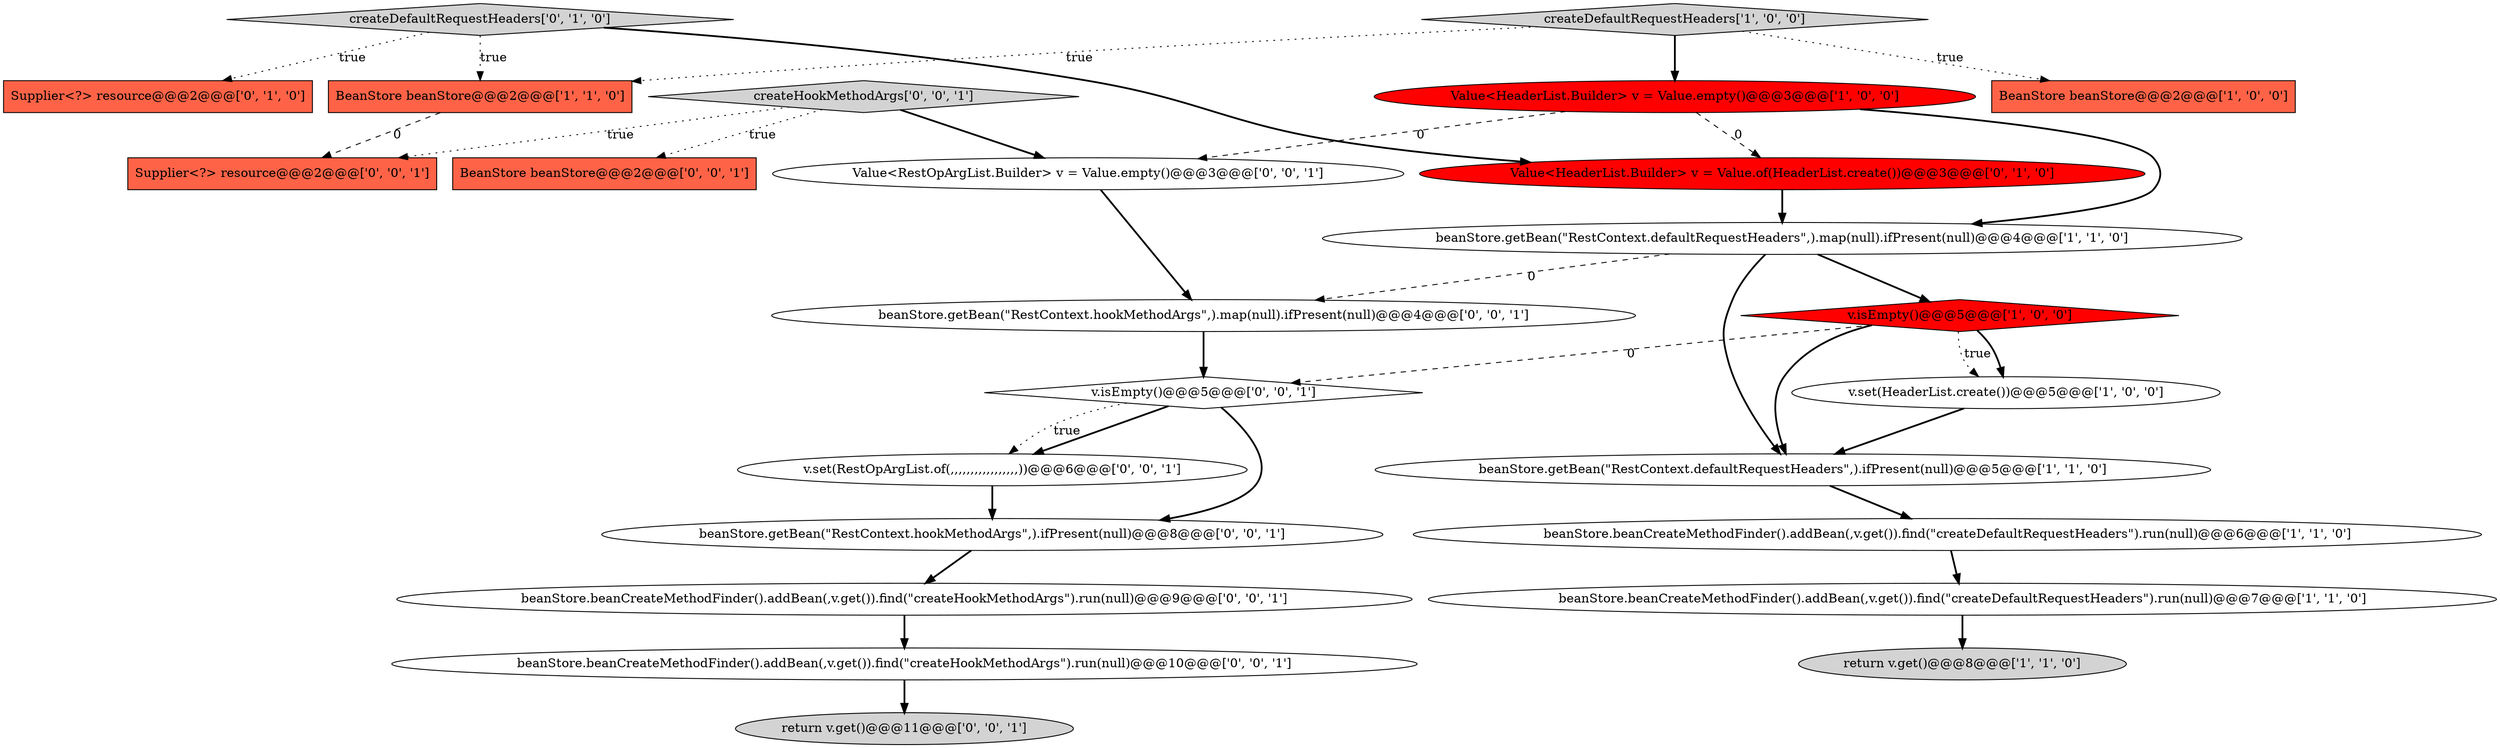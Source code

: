 digraph {
12 [style = filled, label = "createDefaultRequestHeaders['0', '1', '0']", fillcolor = lightgray, shape = diamond image = "AAA0AAABBB2BBB"];
2 [style = filled, label = "v.set(HeaderList.create())@@@5@@@['1', '0', '0']", fillcolor = white, shape = ellipse image = "AAA0AAABBB1BBB"];
20 [style = filled, label = "return v.get()@@@11@@@['0', '0', '1']", fillcolor = lightgray, shape = ellipse image = "AAA0AAABBB3BBB"];
8 [style = filled, label = "BeanStore beanStore@@@2@@@['1', '1', '0']", fillcolor = tomato, shape = box image = "AAA0AAABBB1BBB"];
22 [style = filled, label = "beanStore.getBean(\"RestContext.hookMethodArgs\",).map(null).ifPresent(null)@@@4@@@['0', '0', '1']", fillcolor = white, shape = ellipse image = "AAA0AAABBB3BBB"];
3 [style = filled, label = "beanStore.getBean(\"RestContext.defaultRequestHeaders\",).map(null).ifPresent(null)@@@4@@@['1', '1', '0']", fillcolor = white, shape = ellipse image = "AAA0AAABBB1BBB"];
23 [style = filled, label = "beanStore.beanCreateMethodFinder().addBean(,v.get()).find(\"createHookMethodArgs\").run(null)@@@9@@@['0', '0', '1']", fillcolor = white, shape = ellipse image = "AAA0AAABBB3BBB"];
21 [style = filled, label = "Value<RestOpArgList.Builder> v = Value.empty()@@@3@@@['0', '0', '1']", fillcolor = white, shape = ellipse image = "AAA0AAABBB3BBB"];
16 [style = filled, label = "BeanStore beanStore@@@2@@@['0', '0', '1']", fillcolor = tomato, shape = box image = "AAA0AAABBB3BBB"];
13 [style = filled, label = "Value<HeaderList.Builder> v = Value.of(HeaderList.create())@@@3@@@['0', '1', '0']", fillcolor = red, shape = ellipse image = "AAA1AAABBB2BBB"];
7 [style = filled, label = "beanStore.beanCreateMethodFinder().addBean(,v.get()).find(\"createDefaultRequestHeaders\").run(null)@@@7@@@['1', '1', '0']", fillcolor = white, shape = ellipse image = "AAA0AAABBB1BBB"];
18 [style = filled, label = "createHookMethodArgs['0', '0', '1']", fillcolor = lightgray, shape = diamond image = "AAA0AAABBB3BBB"];
10 [style = filled, label = "v.isEmpty()@@@5@@@['1', '0', '0']", fillcolor = red, shape = diamond image = "AAA1AAABBB1BBB"];
4 [style = filled, label = "Value<HeaderList.Builder> v = Value.empty()@@@3@@@['1', '0', '0']", fillcolor = red, shape = ellipse image = "AAA1AAABBB1BBB"];
9 [style = filled, label = "beanStore.beanCreateMethodFinder().addBean(,v.get()).find(\"createDefaultRequestHeaders\").run(null)@@@6@@@['1', '1', '0']", fillcolor = white, shape = ellipse image = "AAA0AAABBB1BBB"];
5 [style = filled, label = "BeanStore beanStore@@@2@@@['1', '0', '0']", fillcolor = tomato, shape = box image = "AAA0AAABBB1BBB"];
6 [style = filled, label = "beanStore.getBean(\"RestContext.defaultRequestHeaders\",).ifPresent(null)@@@5@@@['1', '1', '0']", fillcolor = white, shape = ellipse image = "AAA0AAABBB1BBB"];
0 [style = filled, label = "return v.get()@@@8@@@['1', '1', '0']", fillcolor = lightgray, shape = ellipse image = "AAA0AAABBB1BBB"];
24 [style = filled, label = "beanStore.getBean(\"RestContext.hookMethodArgs\",).ifPresent(null)@@@8@@@['0', '0', '1']", fillcolor = white, shape = ellipse image = "AAA0AAABBB3BBB"];
17 [style = filled, label = "Supplier<?> resource@@@2@@@['0', '0', '1']", fillcolor = tomato, shape = box image = "AAA0AAABBB3BBB"];
11 [style = filled, label = "Supplier<?> resource@@@2@@@['0', '1', '0']", fillcolor = tomato, shape = box image = "AAA0AAABBB2BBB"];
19 [style = filled, label = "v.set(RestOpArgList.of(,,,,,,,,,,,,,,,,,))@@@6@@@['0', '0', '1']", fillcolor = white, shape = ellipse image = "AAA0AAABBB3BBB"];
15 [style = filled, label = "v.isEmpty()@@@5@@@['0', '0', '1']", fillcolor = white, shape = diamond image = "AAA0AAABBB3BBB"];
1 [style = filled, label = "createDefaultRequestHeaders['1', '0', '0']", fillcolor = lightgray, shape = diamond image = "AAA0AAABBB1BBB"];
14 [style = filled, label = "beanStore.beanCreateMethodFinder().addBean(,v.get()).find(\"createHookMethodArgs\").run(null)@@@10@@@['0', '0', '1']", fillcolor = white, shape = ellipse image = "AAA0AAABBB3BBB"];
10->15 [style = dashed, label="0"];
4->3 [style = bold, label=""];
1->4 [style = bold, label=""];
22->15 [style = bold, label=""];
18->16 [style = dotted, label="true"];
12->8 [style = dotted, label="true"];
2->6 [style = bold, label=""];
3->6 [style = bold, label=""];
7->0 [style = bold, label=""];
3->22 [style = dashed, label="0"];
9->7 [style = bold, label=""];
15->19 [style = bold, label=""];
4->21 [style = dashed, label="0"];
10->6 [style = bold, label=""];
19->24 [style = bold, label=""];
12->11 [style = dotted, label="true"];
23->14 [style = bold, label=""];
3->10 [style = bold, label=""];
12->13 [style = bold, label=""];
13->3 [style = bold, label=""];
10->2 [style = dotted, label="true"];
21->22 [style = bold, label=""];
15->19 [style = dotted, label="true"];
15->24 [style = bold, label=""];
1->8 [style = dotted, label="true"];
8->17 [style = dashed, label="0"];
10->2 [style = bold, label=""];
18->17 [style = dotted, label="true"];
18->21 [style = bold, label=""];
6->9 [style = bold, label=""];
4->13 [style = dashed, label="0"];
1->5 [style = dotted, label="true"];
14->20 [style = bold, label=""];
24->23 [style = bold, label=""];
}
